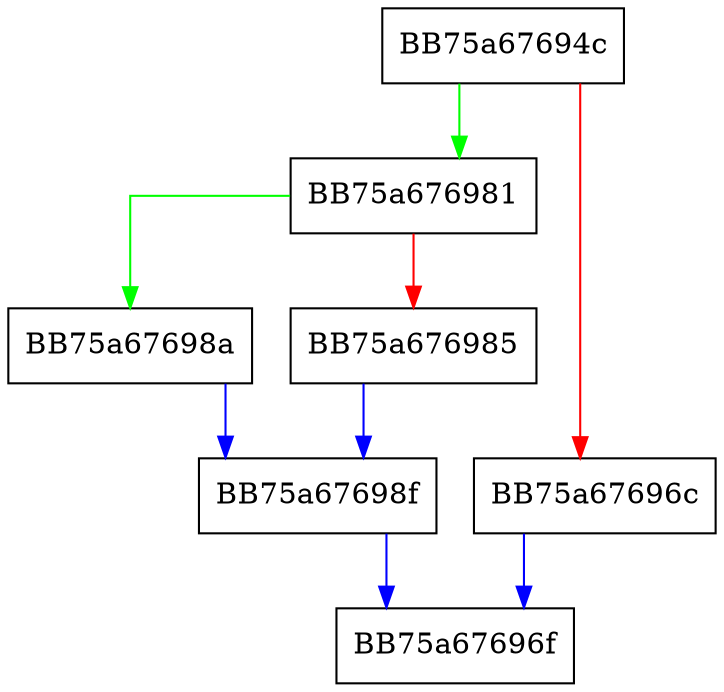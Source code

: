 digraph GetNextDirectoryEA {
  node [shape="box"];
  graph [splines=ortho];
  BB75a67694c -> BB75a676981 [color="green"];
  BB75a67694c -> BB75a67696c [color="red"];
  BB75a67696c -> BB75a67696f [color="blue"];
  BB75a676981 -> BB75a67698a [color="green"];
  BB75a676981 -> BB75a676985 [color="red"];
  BB75a676985 -> BB75a67698f [color="blue"];
  BB75a67698a -> BB75a67698f [color="blue"];
  BB75a67698f -> BB75a67696f [color="blue"];
}
